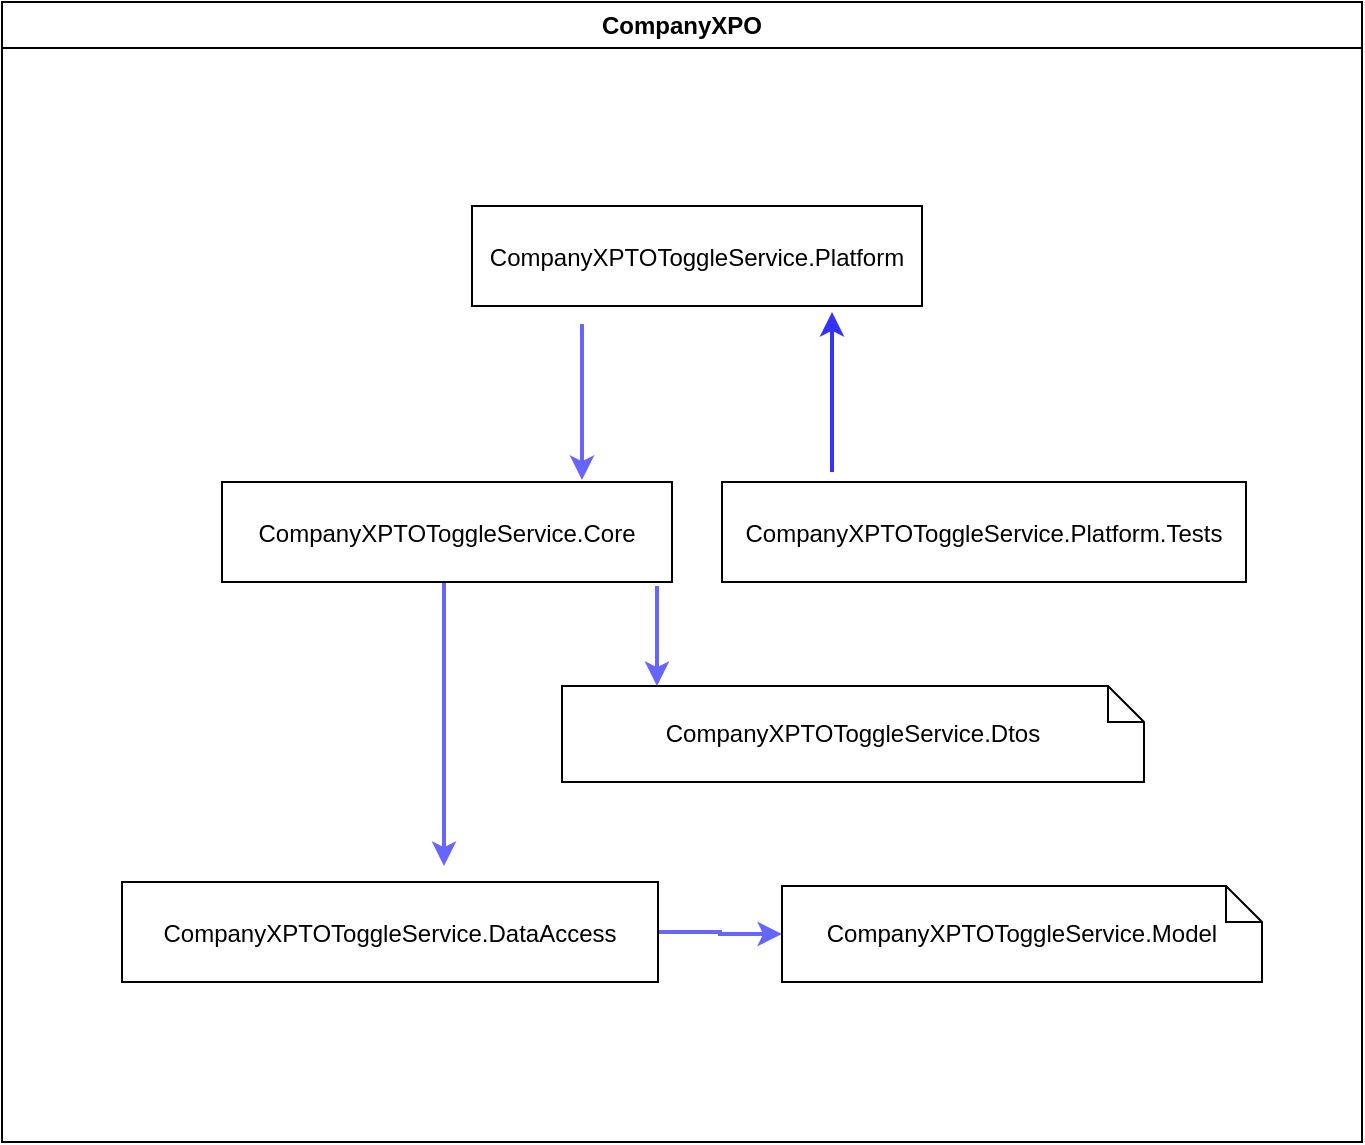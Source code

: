 <mxfile version="12.1.7" type="device" pages="1"><diagram name="Page-1" id="e7e014a7-5840-1c2e-5031-d8a46d1fe8dd"><mxGraphModel dx="1408" dy="808" grid="1" gridSize="10" guides="1" tooltips="1" connect="1" arrows="1" fold="1" page="1" pageScale="1" pageWidth="1169" pageHeight="826" background="#ffffff" math="0" shadow="0"><root><mxCell id="0"/><mxCell id="1" parent="0"/><mxCell id="3" value="CompanyXPO" style="swimlane;whiteSpace=wrap" parent="1" vertex="1"><mxGeometry x="320" y="128" width="680" height="570" as="geometry"/></mxCell><mxCell id="15" value="CompanyXPTOToggleService.Platform" style="" parent="3" vertex="1"><mxGeometry x="235" y="102" width="225" height="50" as="geometry"/></mxCell><mxCell id="G6iu98CIJajfmLELV0-7-56" value="" style="edgeStyle=orthogonalEdgeStyle;rounded=0;orthogonalLoop=1;jettySize=auto;html=1;strokeColor=#6666FF;exitX=1;exitY=0.5;exitDx=0;exitDy=0;strokeWidth=2;" parent="3" source="16" target="31" edge="1"><mxGeometry relative="1" as="geometry"/></mxCell><mxCell id="16" value="CompanyXPTOToggleService.DataAccess" style="" parent="3" vertex="1"><mxGeometry x="60" y="440" width="268" height="50" as="geometry"/></mxCell><mxCell id="18" value="CompanyXPTOToggleService.Platform.Tests" style="" parent="3" vertex="1"><mxGeometry x="360" y="240" width="262" height="50" as="geometry"/></mxCell><mxCell id="31" value="CompanyXPTOToggleService.Model" style="shape=note;whiteSpace=wrap;size=18;" parent="3" vertex="1"><mxGeometry x="390" y="442" width="240" height="48" as="geometry"/></mxCell><mxCell id="G6iu98CIJajfmLELV0-7-52" value="" style="edgeStyle=orthogonalEdgeStyle;rounded=0;orthogonalLoop=1;jettySize=auto;html=1;strokeColor=#3333FF;strokeWidth=2;" parent="3" edge="1"><mxGeometry relative="1" as="geometry"><mxPoint x="415" y="235" as="sourcePoint"/><mxPoint x="415" y="155" as="targetPoint"/></mxGeometry></mxCell><mxCell id="G6iu98CIJajfmLELV0-7-60" value="" style="edgeStyle=orthogonalEdgeStyle;rounded=0;orthogonalLoop=1;jettySize=auto;html=1;strokeColor=#6666FF;strokeWidth=2;" parent="3" edge="1"><mxGeometry relative="1" as="geometry"><mxPoint x="221" y="290" as="sourcePoint"/><mxPoint x="221" y="432" as="targetPoint"/></mxGeometry></mxCell><mxCell id="G6iu98CIJajfmLELV0-7-54" value="CompanyXPTOToggleService.Core" style="" parent="3" vertex="1"><mxGeometry x="110" y="240" width="225" height="50" as="geometry"/></mxCell><mxCell id="G6iu98CIJajfmLELV0-7-47" value="CompanyXPTOToggleService.Dtos" style="shape=note;whiteSpace=wrap;size=18;" parent="3" vertex="1"><mxGeometry x="280" y="342" width="291" height="48" as="geometry"/></mxCell><mxCell id="G6iu98CIJajfmLELV0-7-57" value="" style="endArrow=classic;html=1;strokeColor=#6666FF;strokeWidth=2;" parent="3" edge="1"><mxGeometry width="50" height="50" relative="1" as="geometry"><mxPoint x="290" y="161" as="sourcePoint"/><mxPoint x="290" y="239" as="targetPoint"/></mxGeometry></mxCell><mxCell id="G6iu98CIJajfmLELV0-7-64" value="" style="endArrow=classic;html=1;strokeColor=#6666FF;strokeWidth=2;" parent="3" edge="1"><mxGeometry width="50" height="50" relative="1" as="geometry"><mxPoint x="327.5" y="292" as="sourcePoint"/><mxPoint x="327.5" y="342" as="targetPoint"/></mxGeometry></mxCell></root></mxGraphModel></diagram></mxfile>